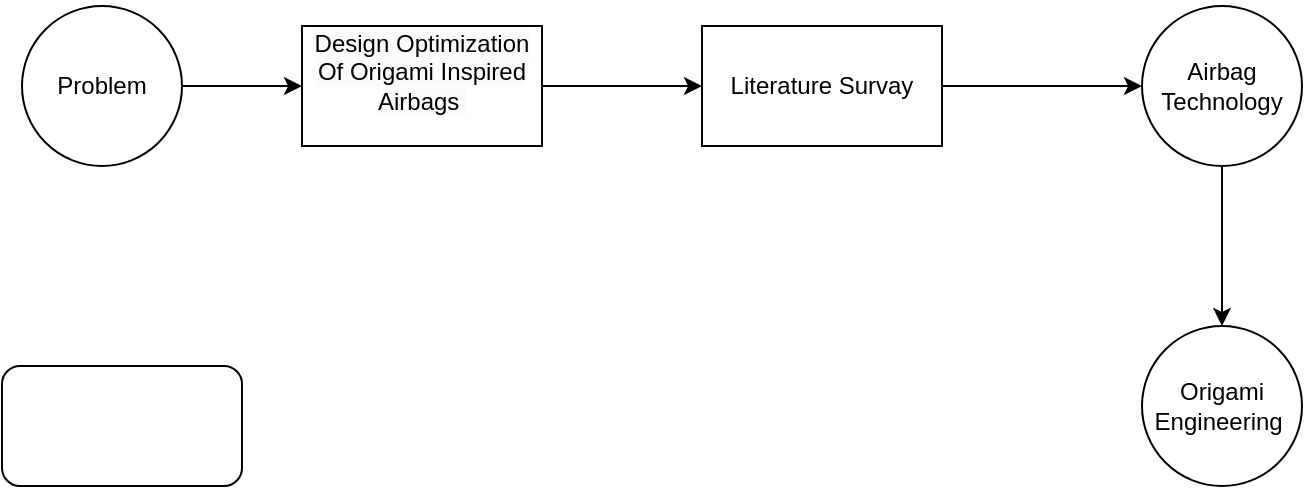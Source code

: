 <mxfile version="22.1.3" type="github">
  <diagram name="Page-1" id="5m4-1cE8AssWiqKOCgdI">
    <mxGraphModel dx="1380" dy="783" grid="1" gridSize="10" guides="1" tooltips="1" connect="1" arrows="1" fold="1" page="1" pageScale="1" pageWidth="850" pageHeight="1100" math="0" shadow="0">
      <root>
        <mxCell id="0" />
        <mxCell id="1" parent="0" />
        <mxCell id="Aix6O6DT50fbeYtCr710-8" value="" style="edgeStyle=orthogonalEdgeStyle;rounded=0;orthogonalLoop=1;jettySize=auto;html=1;" edge="1" parent="1" source="Aix6O6DT50fbeYtCr710-3" target="Aix6O6DT50fbeYtCr710-7">
          <mxGeometry relative="1" as="geometry" />
        </mxCell>
        <mxCell id="Aix6O6DT50fbeYtCr710-3" value="Problem" style="ellipse;whiteSpace=wrap;html=1;aspect=fixed;" vertex="1" parent="1">
          <mxGeometry x="100" y="20" width="80" height="80" as="geometry" />
        </mxCell>
        <mxCell id="Aix6O6DT50fbeYtCr710-10" value="" style="edgeStyle=orthogonalEdgeStyle;rounded=0;orthogonalLoop=1;jettySize=auto;html=1;" edge="1" parent="1" source="Aix6O6DT50fbeYtCr710-7" target="Aix6O6DT50fbeYtCr710-9">
          <mxGeometry relative="1" as="geometry" />
        </mxCell>
        <mxCell id="Aix6O6DT50fbeYtCr710-7" value="&#xa;&lt;span style=&quot;color: rgb(0, 0, 0); font-family: Helvetica; font-size: 12px; font-style: normal; font-variant-ligatures: normal; font-variant-caps: normal; font-weight: 400; letter-spacing: normal; orphans: 2; text-align: center; text-indent: 0px; text-transform: none; widows: 2; word-spacing: 0px; -webkit-text-stroke-width: 0px; background-color: rgb(251, 251, 251); text-decoration-thickness: initial; text-decoration-style: initial; text-decoration-color: initial; float: none; display: inline !important;&quot;&gt;Design Optimization Of Origami Inspired Airbags&amp;nbsp;&lt;/span&gt;&#xa;&#xa;" style="whiteSpace=wrap;html=1;" vertex="1" parent="1">
          <mxGeometry x="240" y="30" width="120" height="60" as="geometry" />
        </mxCell>
        <mxCell id="Aix6O6DT50fbeYtCr710-12" value="" style="edgeStyle=orthogonalEdgeStyle;rounded=0;orthogonalLoop=1;jettySize=auto;html=1;" edge="1" parent="1" source="Aix6O6DT50fbeYtCr710-9" target="Aix6O6DT50fbeYtCr710-11">
          <mxGeometry relative="1" as="geometry" />
        </mxCell>
        <mxCell id="Aix6O6DT50fbeYtCr710-9" value="Literature Survay" style="whiteSpace=wrap;html=1;" vertex="1" parent="1">
          <mxGeometry x="440" y="30" width="120" height="60" as="geometry" />
        </mxCell>
        <mxCell id="Aix6O6DT50fbeYtCr710-14" value="" style="edgeStyle=orthogonalEdgeStyle;rounded=0;orthogonalLoop=1;jettySize=auto;html=1;" edge="1" parent="1" source="Aix6O6DT50fbeYtCr710-11" target="Aix6O6DT50fbeYtCr710-13">
          <mxGeometry relative="1" as="geometry" />
        </mxCell>
        <mxCell id="Aix6O6DT50fbeYtCr710-11" value="Airbag Technology" style="ellipse;whiteSpace=wrap;html=1;" vertex="1" parent="1">
          <mxGeometry x="660" y="20" width="80" height="80" as="geometry" />
        </mxCell>
        <mxCell id="Aix6O6DT50fbeYtCr710-13" value="Origami Engineering&amp;nbsp;" style="ellipse;whiteSpace=wrap;html=1;" vertex="1" parent="1">
          <mxGeometry x="660" y="180" width="80" height="80" as="geometry" />
        </mxCell>
        <mxCell id="Aix6O6DT50fbeYtCr710-15" value="" style="rounded=1;whiteSpace=wrap;html=1;" vertex="1" parent="1">
          <mxGeometry x="90" y="200" width="120" height="60" as="geometry" />
        </mxCell>
      </root>
    </mxGraphModel>
  </diagram>
</mxfile>
